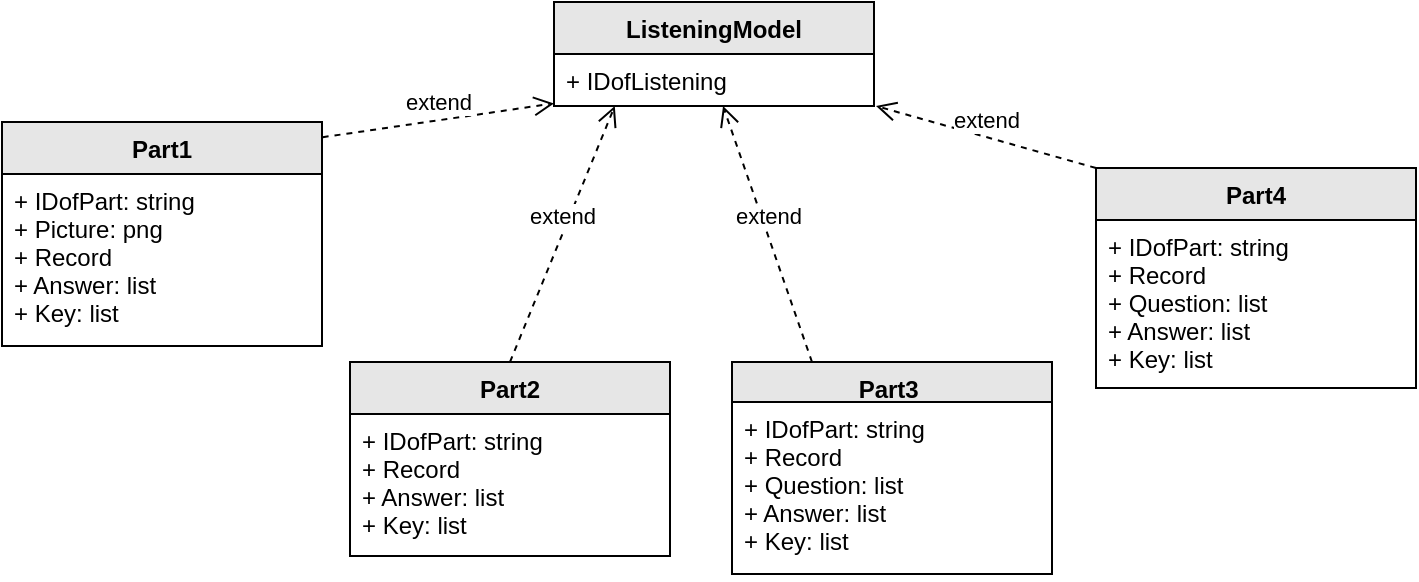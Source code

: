<mxfile version="20.0.4" type="google" pages="6"><diagram id="LMEQLeFTKr4uAb85v7oR" name="ListeningModel"><mxGraphModel grid="0" page="1" gridSize="10" guides="1" tooltips="1" connect="1" arrows="1" fold="1" pageScale="1" pageWidth="850" pageHeight="1100" math="0" shadow="0"><root><mxCell id="0"/><mxCell id="1" parent="0"/><mxCell id="YVSyRSOWSAu5O5vTfjJY-5" value="ListeningModel&#10;" style="swimlane;fontStyle=1;align=center;verticalAlign=top;childLayout=stackLayout;horizontal=1;startSize=26;horizontalStack=0;resizeParent=1;resizeParentMax=0;resizeLast=0;collapsible=1;marginBottom=0;fillColor=#E6E6E6;" vertex="1" parent="1"><mxGeometry x="345" y="185" width="160" height="52" as="geometry"/></mxCell><mxCell id="YVSyRSOWSAu5O5vTfjJY-6" value="+ IDofListening" style="text;strokeColor=none;fillColor=none;align=left;verticalAlign=top;spacingLeft=4;spacingRight=4;overflow=hidden;rotatable=0;points=[[0,0.5],[1,0.5]];portConstraint=eastwest;" vertex="1" parent="YVSyRSOWSAu5O5vTfjJY-5"><mxGeometry y="26" width="160" height="26" as="geometry"/></mxCell><mxCell id="YVSyRSOWSAu5O5vTfjJY-9" value="Part1" style="swimlane;fontStyle=1;align=center;verticalAlign=top;childLayout=stackLayout;horizontal=1;startSize=26;horizontalStack=0;resizeParent=1;resizeParentMax=0;resizeLast=0;collapsible=1;marginBottom=0;fillColor=#E6E6E6;" vertex="1" parent="1"><mxGeometry x="69" y="245" width="160" height="112" as="geometry"/></mxCell><mxCell id="YVSyRSOWSAu5O5vTfjJY-10" value="+ IDofPart: string&#10;+ Picture: png&#10;+ Record&#10;+ Answer: list&#10;+ Key: list" style="text;strokeColor=none;fillColor=none;align=left;verticalAlign=top;spacingLeft=4;spacingRight=4;overflow=hidden;rotatable=0;points=[[0,0.5],[1,0.5]];portConstraint=eastwest;" vertex="1" parent="YVSyRSOWSAu5O5vTfjJY-9"><mxGeometry y="26" width="160" height="86" as="geometry"/></mxCell><mxCell id="YVSyRSOWSAu5O5vTfjJY-13" value="Part2" style="swimlane;fontStyle=1;align=center;verticalAlign=top;childLayout=stackLayout;horizontal=1;startSize=26;horizontalStack=0;resizeParent=1;resizeParentMax=0;resizeLast=0;collapsible=1;marginBottom=0;fillColor=#E6E6E6;" vertex="1" parent="1"><mxGeometry x="243" y="365" width="160" height="97" as="geometry"/></mxCell><mxCell id="YVSyRSOWSAu5O5vTfjJY-14" value="+ IDofPart: string&#10;+ Record&#10;+ Answer: list &#10;+ Key: list" style="text;strokeColor=none;fillColor=none;align=left;verticalAlign=top;spacingLeft=4;spacingRight=4;overflow=hidden;rotatable=0;points=[[0,0.5],[1,0.5]];portConstraint=eastwest;" vertex="1" parent="YVSyRSOWSAu5O5vTfjJY-13"><mxGeometry y="26" width="160" height="71" as="geometry"/></mxCell><mxCell id="YVSyRSOWSAu5O5vTfjJY-16" value="Part3 &#10;" style="swimlane;fontStyle=1;align=center;verticalAlign=top;childLayout=stackLayout;horizontal=1;startSize=20;horizontalStack=0;resizeParent=1;resizeParentMax=0;resizeLast=0;collapsible=1;marginBottom=0;fillColor=#E6E6E6;" vertex="1" parent="1"><mxGeometry x="434" y="365" width="160" height="106" as="geometry"/></mxCell><mxCell id="YVSyRSOWSAu5O5vTfjJY-17" value="+ IDofPart: string&#10;+ Record&#10;+ Question: list &#10;+ Answer: list &#10;+ Key: list " style="text;strokeColor=none;fillColor=none;align=left;verticalAlign=top;spacingLeft=4;spacingRight=4;overflow=hidden;rotatable=0;points=[[0,0.5],[1,0.5]];portConstraint=eastwest;" vertex="1" parent="YVSyRSOWSAu5O5vTfjJY-16"><mxGeometry y="20" width="160" height="86" as="geometry"/></mxCell><mxCell id="YVSyRSOWSAu5O5vTfjJY-19" value="Part4" style="swimlane;fontStyle=1;align=center;verticalAlign=top;childLayout=stackLayout;horizontal=1;startSize=26;horizontalStack=0;resizeParent=1;resizeParentMax=0;resizeLast=0;collapsible=1;marginBottom=0;fillColor=#E6E6E6;" vertex="1" parent="1"><mxGeometry x="616" y="268" width="160" height="110" as="geometry"/></mxCell><mxCell id="YVSyRSOWSAu5O5vTfjJY-20" value="+ IDofPart: string&#10;+ Record&#10;+ Question: list &#10;+ Answer: list &#10;+ Key: list " style="text;strokeColor=none;fillColor=none;align=left;verticalAlign=top;spacingLeft=4;spacingRight=4;overflow=hidden;rotatable=0;points=[[0,0.5],[1,0.5]];portConstraint=eastwest;" vertex="1" parent="YVSyRSOWSAu5O5vTfjJY-19"><mxGeometry y="26" width="160" height="84" as="geometry"/></mxCell><mxCell id="YVSyRSOWSAu5O5vTfjJY-27" value="extend" style="html=1;verticalAlign=bottom;endArrow=open;dashed=1;endSize=8;rounded=0;exitX=1.002;exitY=0.068;exitDx=0;exitDy=0;exitPerimeter=0;" edge="1" parent="1" source="YVSyRSOWSAu5O5vTfjJY-9" target="YVSyRSOWSAu5O5vTfjJY-6"><mxGeometry relative="1" as="geometry"><mxPoint x="231" y="242" as="sourcePoint"/><mxPoint x="410.48" y="70.598" as="targetPoint"/></mxGeometry></mxCell><mxCell id="YVSyRSOWSAu5O5vTfjJY-28" value="extend" style="html=1;verticalAlign=bottom;endArrow=open;dashed=1;endSize=8;rounded=0;exitX=0.5;exitY=0;exitDx=0;exitDy=0;entryX=0.19;entryY=1;entryDx=0;entryDy=0;entryPerimeter=0;" edge="1" parent="1" source="YVSyRSOWSAu5O5vTfjJY-13" target="YVSyRSOWSAu5O5vTfjJY-6"><mxGeometry relative="1" as="geometry"><mxPoint x="239.32" y="262.616" as="sourcePoint"/><mxPoint x="355" y="245.699" as="targetPoint"/></mxGeometry></mxCell><mxCell id="YVSyRSOWSAu5O5vTfjJY-29" value="extend" style="html=1;verticalAlign=bottom;endArrow=open;dashed=1;endSize=8;rounded=0;exitX=0.25;exitY=0;exitDx=0;exitDy=0;" edge="1" parent="1" source="YVSyRSOWSAu5O5vTfjJY-16" target="YVSyRSOWSAu5O5vTfjJY-6"><mxGeometry relative="1" as="geometry"><mxPoint x="249.32" y="272.616" as="sourcePoint"/><mxPoint x="365" y="255.699" as="targetPoint"/></mxGeometry></mxCell><mxCell id="YVSyRSOWSAu5O5vTfjJY-30" value="extend" style="html=1;verticalAlign=bottom;endArrow=open;dashed=1;endSize=8;rounded=0;exitX=0;exitY=0;exitDx=0;exitDy=0;" edge="1" parent="1" source="YVSyRSOWSAu5O5vTfjJY-19"><mxGeometry relative="1" as="geometry"><mxPoint x="259.32" y="282.616" as="sourcePoint"/><mxPoint x="506" y="237" as="targetPoint"/></mxGeometry></mxCell></root></mxGraphModel></diagram><diagram id="zSQkoZx4lM95YhYY1WmN" name="ReadingModel"><mxGraphModel grid="0" page="1" gridSize="10" guides="1" tooltips="1" connect="1" arrows="1" fold="1" pageScale="1" pageWidth="850" pageHeight="1100" math="0" shadow="0"><root><mxCell id="0"/><mxCell id="1" parent="0"/><mxCell id="YDjFO4Fiz1VxNja3cx1C-1" value="Part5" style="swimlane;fontStyle=1;align=center;verticalAlign=top;childLayout=stackLayout;horizontal=1;startSize=20;horizontalStack=0;resizeParent=1;resizeParentMax=0;resizeLast=0;collapsible=1;marginBottom=0;fillColor=#E6E6E6;" vertex="1" parent="1"><mxGeometry x="139" y="427" width="160" height="94" as="geometry"/></mxCell><mxCell id="YDjFO4Fiz1VxNja3cx1C-2" value="+ IDofPart: string &#10;+ Question: null &#10;+ Answer: list&#10;+ Key: list " style="text;strokeColor=none;fillColor=none;align=left;verticalAlign=top;spacingLeft=4;spacingRight=4;overflow=hidden;rotatable=0;points=[[0,0.5],[1,0.5]];portConstraint=eastwest;" vertex="1" parent="YDjFO4Fiz1VxNja3cx1C-1"><mxGeometry y="20" width="160" height="74" as="geometry"/></mxCell><mxCell id="YDjFO4Fiz1VxNja3cx1C-3" value="Part6 &#10;" style="swimlane;fontStyle=1;align=center;verticalAlign=top;childLayout=stackLayout;horizontal=1;startSize=20;horizontalStack=0;resizeParent=1;resizeParentMax=0;resizeLast=0;collapsible=1;marginBottom=0;fillColor=#E6E6E6;" vertex="1" parent="1"><mxGeometry x="512" y="427" width="160" height="108" as="geometry"/></mxCell><mxCell id="YDjFO4Fiz1VxNja3cx1C-4" value="+ IDofPart: string&#10;+Paragraph: list &#10;+ Question: list &#10;+ Answer: list &#10;+ Key: list" style="text;strokeColor=none;fillColor=none;align=left;verticalAlign=top;spacingLeft=4;spacingRight=4;overflow=hidden;rotatable=0;points=[[0,0.5],[1,0.5]];portConstraint=eastwest;" vertex="1" parent="YDjFO4Fiz1VxNja3cx1C-3"><mxGeometry y="20" width="160" height="88" as="geometry"/></mxCell><mxCell id="YDjFO4Fiz1VxNja3cx1C-5" value="Part7" style="swimlane;fontStyle=1;align=center;verticalAlign=top;childLayout=stackLayout;horizontal=1;startSize=20;horizontalStack=0;resizeParent=1;resizeParentMax=0;resizeLast=0;collapsible=1;marginBottom=0;fillColor=#E6E6E6;" vertex="1" parent="1"><mxGeometry x="321" y="427" width="160" height="109" as="geometry"/></mxCell><mxCell id="YDjFO4Fiz1VxNja3cx1C-6" value="+ IDofPart: string&#10;+ Paragraph &#10;+ Question: null &#10;+ Answer: list&#10;+ Key: list " style="text;strokeColor=none;fillColor=none;align=left;verticalAlign=top;spacingLeft=4;spacingRight=4;overflow=hidden;rotatable=0;points=[[0,0.5],[1,0.5]];portConstraint=eastwest;" vertex="1" parent="YDjFO4Fiz1VxNja3cx1C-5"><mxGeometry y="20" width="160" height="89" as="geometry"/></mxCell><mxCell id="YDjFO4Fiz1VxNja3cx1C-7" value="ReadingModel&#10;" style="swimlane;fontStyle=1;align=center;verticalAlign=top;childLayout=stackLayout;horizontal=1;startSize=20;horizontalStack=0;resizeParent=1;resizeParentMax=0;resizeLast=0;collapsible=1;marginBottom=0;fillColor=#E6E6E6;" vertex="1" parent="1"><mxGeometry x="327" y="302" width="160" height="47" as="geometry"/></mxCell><mxCell id="YDjFO4Fiz1VxNja3cx1C-8" value="+ IDofReading" style="text;strokeColor=none;fillColor=none;align=left;verticalAlign=top;spacingLeft=4;spacingRight=4;overflow=hidden;rotatable=0;points=[[0,0.5],[1,0.5]];portConstraint=eastwest;" vertex="1" parent="YDjFO4Fiz1VxNja3cx1C-7"><mxGeometry y="20" width="160" height="27" as="geometry"/></mxCell><mxCell id="YDjFO4Fiz1VxNja3cx1C-9" value="extend" style="html=1;verticalAlign=bottom;endArrow=open;dashed=1;endSize=8;rounded=0;entryX=0.332;entryY=1.018;entryDx=0;entryDy=0;entryPerimeter=0;exitX=0.5;exitY=0;exitDx=0;exitDy=0;" edge="1" parent="1" target="YDjFO4Fiz1VxNja3cx1C-8"><mxGeometry relative="1" as="geometry"><mxPoint x="225" y="427" as="sourcePoint"/><mxPoint x="369.48" y="357.598" as="targetPoint"/></mxGeometry></mxCell><mxCell id="YDjFO4Fiz1VxNja3cx1C-10" value="extend" style="html=1;verticalAlign=bottom;endArrow=open;dashed=1;endSize=8;rounded=0;" edge="1" parent="1" target="YDjFO4Fiz1VxNja3cx1C-8"><mxGeometry relative="1" as="geometry"><mxPoint x="399" y="423" as="sourcePoint"/><mxPoint x="494.48" y="110.598" as="targetPoint"/></mxGeometry></mxCell><mxCell id="YDjFO4Fiz1VxNja3cx1C-11" value="extend" style="html=1;verticalAlign=bottom;endArrow=open;dashed=1;endSize=8;rounded=0;exitX=0.25;exitY=0;exitDx=0;exitDy=0;entryX=0.713;entryY=1.018;entryDx=0;entryDy=0;entryPerimeter=0;" edge="1" parent="1" source="YDjFO4Fiz1VxNja3cx1C-3" target="YDjFO4Fiz1VxNja3cx1C-8"><mxGeometry relative="1" as="geometry"><mxPoint x="409" y="433" as="sourcePoint"/><mxPoint x="415.766" y="359" as="targetPoint"/></mxGeometry></mxCell></root></mxGraphModel></diagram><diagram id="8AAU_yb4wC1B_NgztfNF" name="BlogModel "><mxGraphModel grid="0" page="1" gridSize="10" guides="1" tooltips="1" connect="1" arrows="1" fold="1" pageScale="1" pageWidth="850" pageHeight="1100" math="0" shadow="0"><root><mxCell id="0"/><mxCell id="1" parent="0"/><mxCell id="89qp7s643Kzg3HPla2Nd-1" value="BlogModel&#10;" style="swimlane;fontStyle=1;align=center;verticalAlign=top;childLayout=stackLayout;horizontal=1;startSize=26;horizontalStack=0;resizeParent=1;resizeParentMax=0;resizeLast=0;collapsible=1;marginBottom=0;fillColor=#E6E6E6;" vertex="1" parent="1"><mxGeometry x="344" y="251" width="160" height="94" as="geometry"/></mxCell><mxCell id="89qp7s643Kzg3HPla2Nd-2" value="+ IDofBlog: string &#10;+ Content: string &#10;+ Author: string &#10;+ Time: string " style="text;strokeColor=none;fillColor=none;align=left;verticalAlign=top;spacingLeft=4;spacingRight=4;overflow=hidden;rotatable=0;points=[[0,0.5],[1,0.5]];portConstraint=eastwest;" vertex="1" parent="89qp7s643Kzg3HPla2Nd-1"><mxGeometry y="26" width="160" height="68" as="geometry"/></mxCell></root></mxGraphModel></diagram><diagram id="7vOXPsIW5Ta84SASms28" name="AccountModel"><mxGraphModel grid="0" page="1" gridSize="10" guides="1" tooltips="1" connect="1" arrows="1" fold="1" pageScale="1" pageWidth="850" pageHeight="1100" math="0" shadow="0"><root><mxCell id="0"/><mxCell id="1" parent="0"/><mxCell id="clEpBqcHXVQ1OARzVZmd-1" value="Admin" style="swimlane;fontStyle=1;align=center;verticalAlign=top;childLayout=stackLayout;horizontal=1;startSize=26;horizontalStack=0;resizeParent=1;resizeParentMax=0;resizeLast=0;collapsible=1;marginBottom=0;fillColor=#E6E6E6;" vertex="1" parent="1"><mxGeometry x="195" y="309" width="160" height="93" as="geometry"/></mxCell><mxCell id="clEpBqcHXVQ1OARzVZmd-2" value="+ Username: string &#10;+ Password: string &#10;+ Fullname: string &#10;+ Email: string&#10;" style="text;strokeColor=none;fillColor=none;align=left;verticalAlign=top;spacingLeft=4;spacingRight=4;overflow=hidden;rotatable=0;points=[[0,0.5],[1,0.5]];portConstraint=eastwest;" vertex="1" parent="clEpBqcHXVQ1OARzVZmd-1"><mxGeometry y="26" width="160" height="67" as="geometry"/></mxCell><mxCell id="clEpBqcHXVQ1OARzVZmd-5" value="User" style="swimlane;fontStyle=1;align=center;verticalAlign=top;childLayout=stackLayout;horizontal=1;startSize=26;horizontalStack=0;resizeParent=1;resizeParentMax=0;resizeLast=0;collapsible=1;marginBottom=0;fillColor=#E6E6E6;" vertex="1" parent="1"><mxGeometry x="414" y="309" width="160" height="93" as="geometry"/></mxCell><mxCell id="clEpBqcHXVQ1OARzVZmd-6" value="+ Username: string &#10;+ Password: string &#10;+ Fullname: string &#10;+ Email: string&#10;&#10;" style="text;strokeColor=none;fillColor=none;align=left;verticalAlign=top;spacingLeft=4;spacingRight=4;overflow=hidden;rotatable=0;points=[[0,0.5],[1,0.5]];portConstraint=eastwest;" vertex="1" parent="clEpBqcHXVQ1OARzVZmd-5"><mxGeometry y="26" width="160" height="67" as="geometry"/></mxCell><mxCell id="clEpBqcHXVQ1OARzVZmd-7" value="ExamMark" style="swimlane;fontStyle=1;align=center;verticalAlign=top;childLayout=stackLayout;horizontal=1;startSize=26;horizontalStack=0;resizeParent=1;resizeParentMax=0;resizeLast=0;collapsible=1;marginBottom=0;fillColor=#E6E6E6;" vertex="1" parent="1"><mxGeometry x="310" y="474" width="160" height="93" as="geometry"/></mxCell><mxCell id="clEpBqcHXVQ1OARzVZmd-8" value="+ IDexam: string &#10;+ Mark: int &#10;+ Time: date &#10;+ CountTime: int " style="text;strokeColor=none;fillColor=none;align=left;verticalAlign=top;spacingLeft=4;spacingRight=4;overflow=hidden;rotatable=0;points=[[0,0.5],[1,0.5]];portConstraint=eastwest;" vertex="1" parent="clEpBqcHXVQ1OARzVZmd-7"><mxGeometry y="26" width="160" height="67" as="geometry"/></mxCell><mxCell id="Wh5sVVe9eIxEltaDciki-1" value="extend" style="html=1;verticalAlign=bottom;endArrow=open;dashed=1;endSize=8;rounded=0;exitX=0.5;exitY=0;exitDx=0;exitDy=0;entryX=0.517;entryY=1.065;entryDx=0;entryDy=0;entryPerimeter=0;" edge="1" parent="1" source="clEpBqcHXVQ1OARzVZmd-7" target="clEpBqcHXVQ1OARzVZmd-6"><mxGeometry relative="1" as="geometry"><mxPoint x="399" y="423" as="sourcePoint"/><mxPoint x="405.766" y="349" as="targetPoint"/></mxGeometry></mxCell></root></mxGraphModel></diagram><diagram id="D5UwdFVHDe1JuVA8JccP" name="DiscussionModel"><mxGraphModel grid="0" page="1" gridSize="10" guides="1" tooltips="1" connect="1" arrows="1" fold="1" pageScale="1" pageWidth="850" pageHeight="1100" math="0" shadow="0"><root><mxCell id="0"/><mxCell id="1" parent="0"/><mxCell id="TOcWjUbg-amOo6X9r6tP-1" value="DiscussionModel" style="swimlane;fontStyle=1;align=center;verticalAlign=top;childLayout=stackLayout;horizontal=1;startSize=26;horizontalStack=0;resizeParent=1;resizeParentMax=0;resizeLast=0;collapsible=1;marginBottom=0;fillColor=#E6E6E6;" vertex="1" parent="1"><mxGeometry x="344" y="251" width="160" height="81" as="geometry"/></mxCell><mxCell id="TOcWjUbg-amOo6X9r6tP-2" value="+ IDofQuestion: string &#10;+ postTime: date&#10;+ endTime: date" style="text;strokeColor=none;fillColor=none;align=left;verticalAlign=top;spacingLeft=4;spacingRight=4;overflow=hidden;rotatable=0;points=[[0,0.5],[1,0.5]];portConstraint=eastwest;" vertex="1" parent="TOcWjUbg-amOo6X9r6tP-1"><mxGeometry y="26" width="160" height="55" as="geometry"/></mxCell><mxCell id="TOcWjUbg-amOo6X9r6tP-5" value="Comment" style="swimlane;fontStyle=1;align=center;verticalAlign=top;childLayout=stackLayout;horizontal=1;startSize=26;horizontalStack=0;resizeParent=1;resizeParentMax=0;resizeLast=0;collapsible=1;marginBottom=0;fillColor=#E6E6E6;" vertex="1" parent="1"><mxGeometry x="477" y="391" width="160" height="94" as="geometry"/></mxCell><mxCell id="TOcWjUbg-amOo6X9r6tP-6" value="+ IDofComment: string &#10;+ Author: string &#10;+ Content: string&#10;+ cmtTime: date" style="text;strokeColor=none;fillColor=none;align=left;verticalAlign=top;spacingLeft=4;spacingRight=4;overflow=hidden;rotatable=0;points=[[0,0.5],[1,0.5]];portConstraint=eastwest;" vertex="1" parent="TOcWjUbg-amOo6X9r6tP-5"><mxGeometry y="26" width="160" height="68" as="geometry"/></mxCell><mxCell id="jm3WKR3MX5suo3xRyOff-1" value="extend" style="html=1;verticalAlign=bottom;endArrow=open;dashed=1;endSize=8;rounded=0;entryX=0.548;entryY=1.011;entryDx=0;entryDy=0;entryPerimeter=0;exitX=0.5;exitY=0;exitDx=0;exitDy=0;" edge="1" parent="1" source="TOcWjUbg-amOo6X9r6tP-5" target="TOcWjUbg-amOo6X9r6tP-2"><mxGeometry relative="1" as="geometry"><mxPoint x="434" y="435" as="sourcePoint"/><mxPoint x="496.72" y="406.355" as="targetPoint"/></mxGeometry></mxCell></root></mxGraphModel></diagram><diagram id="Rvy48BGfqhYDEEgoMIgm" name="DictionaryModel "><mxGraphModel grid="0" page="1" gridSize="10" guides="1" tooltips="1" connect="1" arrows="1" fold="1" pageScale="1" pageWidth="850" pageHeight="1100" math="0" shadow="0"><root><mxCell id="0"/><mxCell id="1" parent="0"/><mxCell id="RcD_SgZbhvxYJH0K_LLa-1" value="DictionaryModel " style="swimlane;fontStyle=1;align=center;verticalAlign=top;childLayout=stackLayout;horizontal=1;startSize=26;horizontalStack=0;resizeParent=1;resizeParentMax=0;resizeLast=0;collapsible=1;marginBottom=0;fillColor=#E6E6E6;" vertex="1" parent="1"><mxGeometry x="344" y="251" width="160" height="81" as="geometry"/></mxCell><mxCell id="RcD_SgZbhvxYJH0K_LLa-2" value="+ IDofVocabulary: string &#10;+ Vocabulary: string &#10;+ Meaning: string " style="text;strokeColor=none;fillColor=none;align=left;verticalAlign=top;spacingLeft=4;spacingRight=4;overflow=hidden;rotatable=0;points=[[0,0.5],[1,0.5]];portConstraint=eastwest;" vertex="1" parent="RcD_SgZbhvxYJH0K_LLa-1"><mxGeometry y="26" width="160" height="55" as="geometry"/></mxCell></root></mxGraphModel></diagram></mxfile>